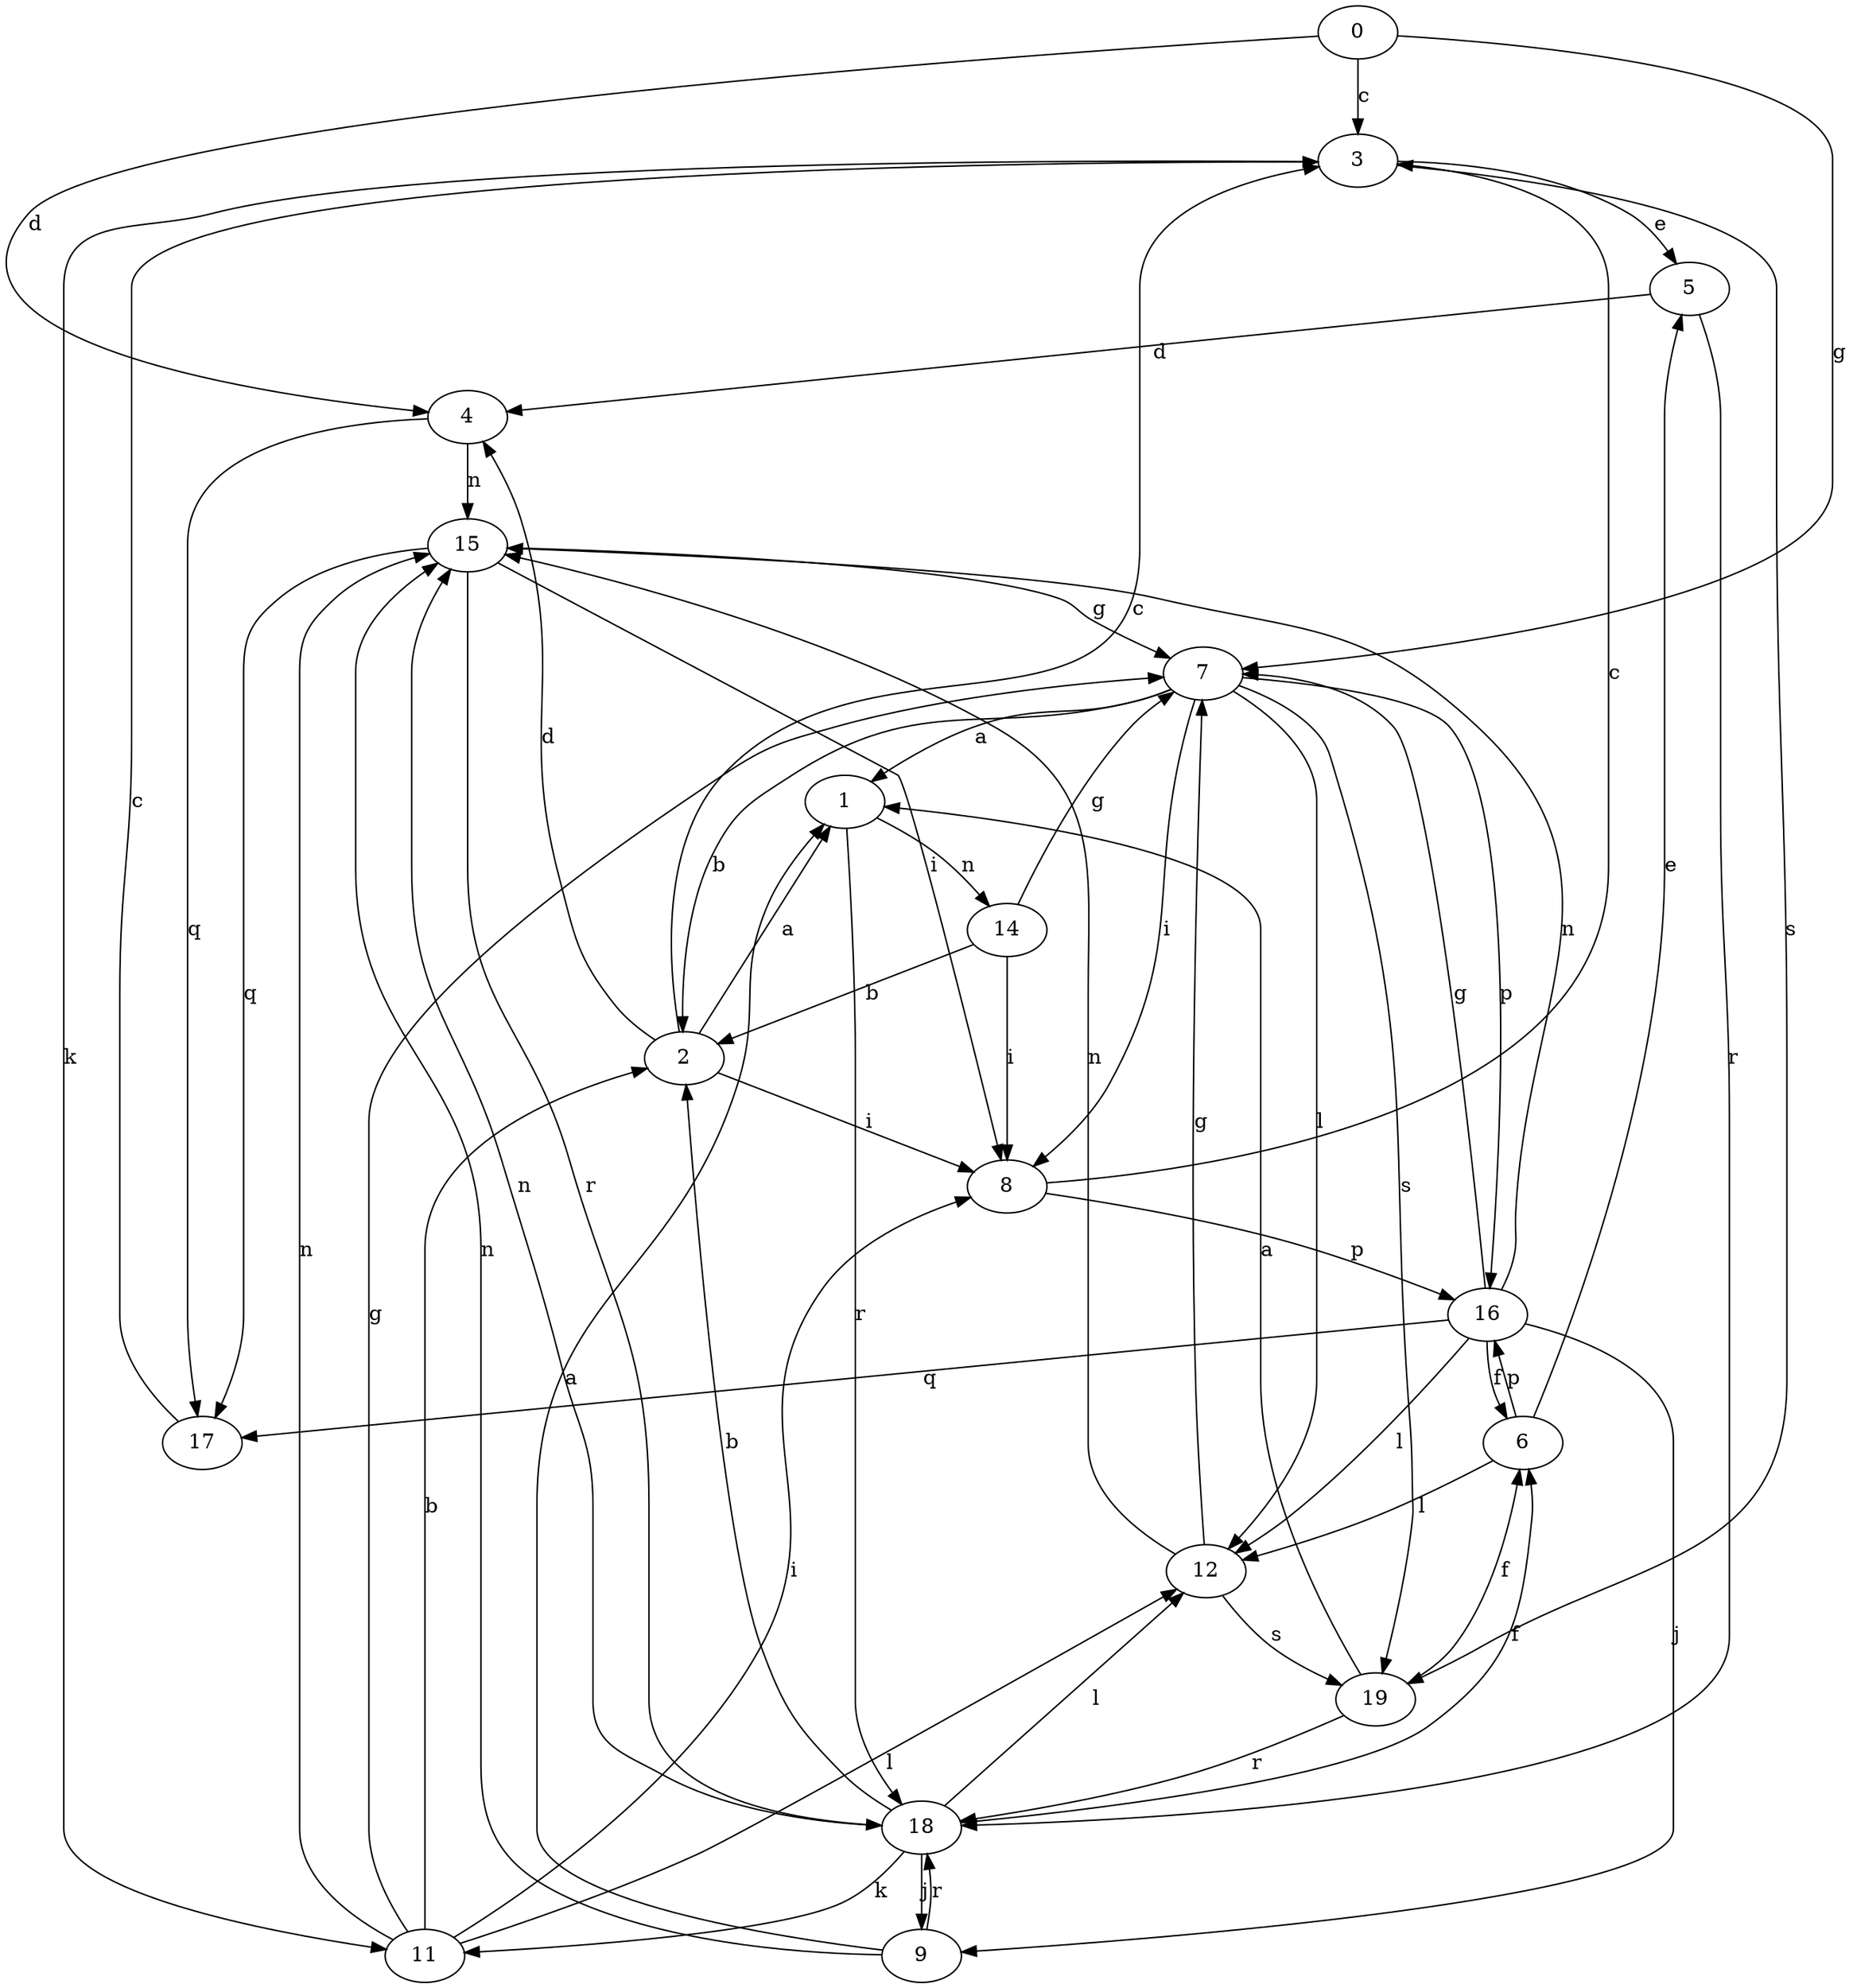 strict digraph  {
0;
1;
2;
3;
4;
5;
6;
7;
8;
9;
11;
12;
14;
15;
16;
17;
18;
19;
0 -> 3  [label=c];
0 -> 4  [label=d];
0 -> 7  [label=g];
1 -> 14  [label=n];
1 -> 18  [label=r];
2 -> 1  [label=a];
2 -> 3  [label=c];
2 -> 4  [label=d];
2 -> 8  [label=i];
3 -> 5  [label=e];
3 -> 11  [label=k];
3 -> 19  [label=s];
4 -> 15  [label=n];
4 -> 17  [label=q];
5 -> 4  [label=d];
5 -> 18  [label=r];
6 -> 5  [label=e];
6 -> 12  [label=l];
6 -> 16  [label=p];
7 -> 1  [label=a];
7 -> 2  [label=b];
7 -> 8  [label=i];
7 -> 12  [label=l];
7 -> 16  [label=p];
7 -> 19  [label=s];
8 -> 3  [label=c];
8 -> 16  [label=p];
9 -> 1  [label=a];
9 -> 15  [label=n];
9 -> 18  [label=r];
11 -> 2  [label=b];
11 -> 7  [label=g];
11 -> 8  [label=i];
11 -> 12  [label=l];
11 -> 15  [label=n];
12 -> 7  [label=g];
12 -> 15  [label=n];
12 -> 19  [label=s];
14 -> 2  [label=b];
14 -> 7  [label=g];
14 -> 8  [label=i];
15 -> 7  [label=g];
15 -> 8  [label=i];
15 -> 17  [label=q];
15 -> 18  [label=r];
16 -> 6  [label=f];
16 -> 7  [label=g];
16 -> 9  [label=j];
16 -> 12  [label=l];
16 -> 15  [label=n];
16 -> 17  [label=q];
17 -> 3  [label=c];
18 -> 2  [label=b];
18 -> 6  [label=f];
18 -> 9  [label=j];
18 -> 11  [label=k];
18 -> 12  [label=l];
18 -> 15  [label=n];
19 -> 1  [label=a];
19 -> 6  [label=f];
19 -> 18  [label=r];
}
